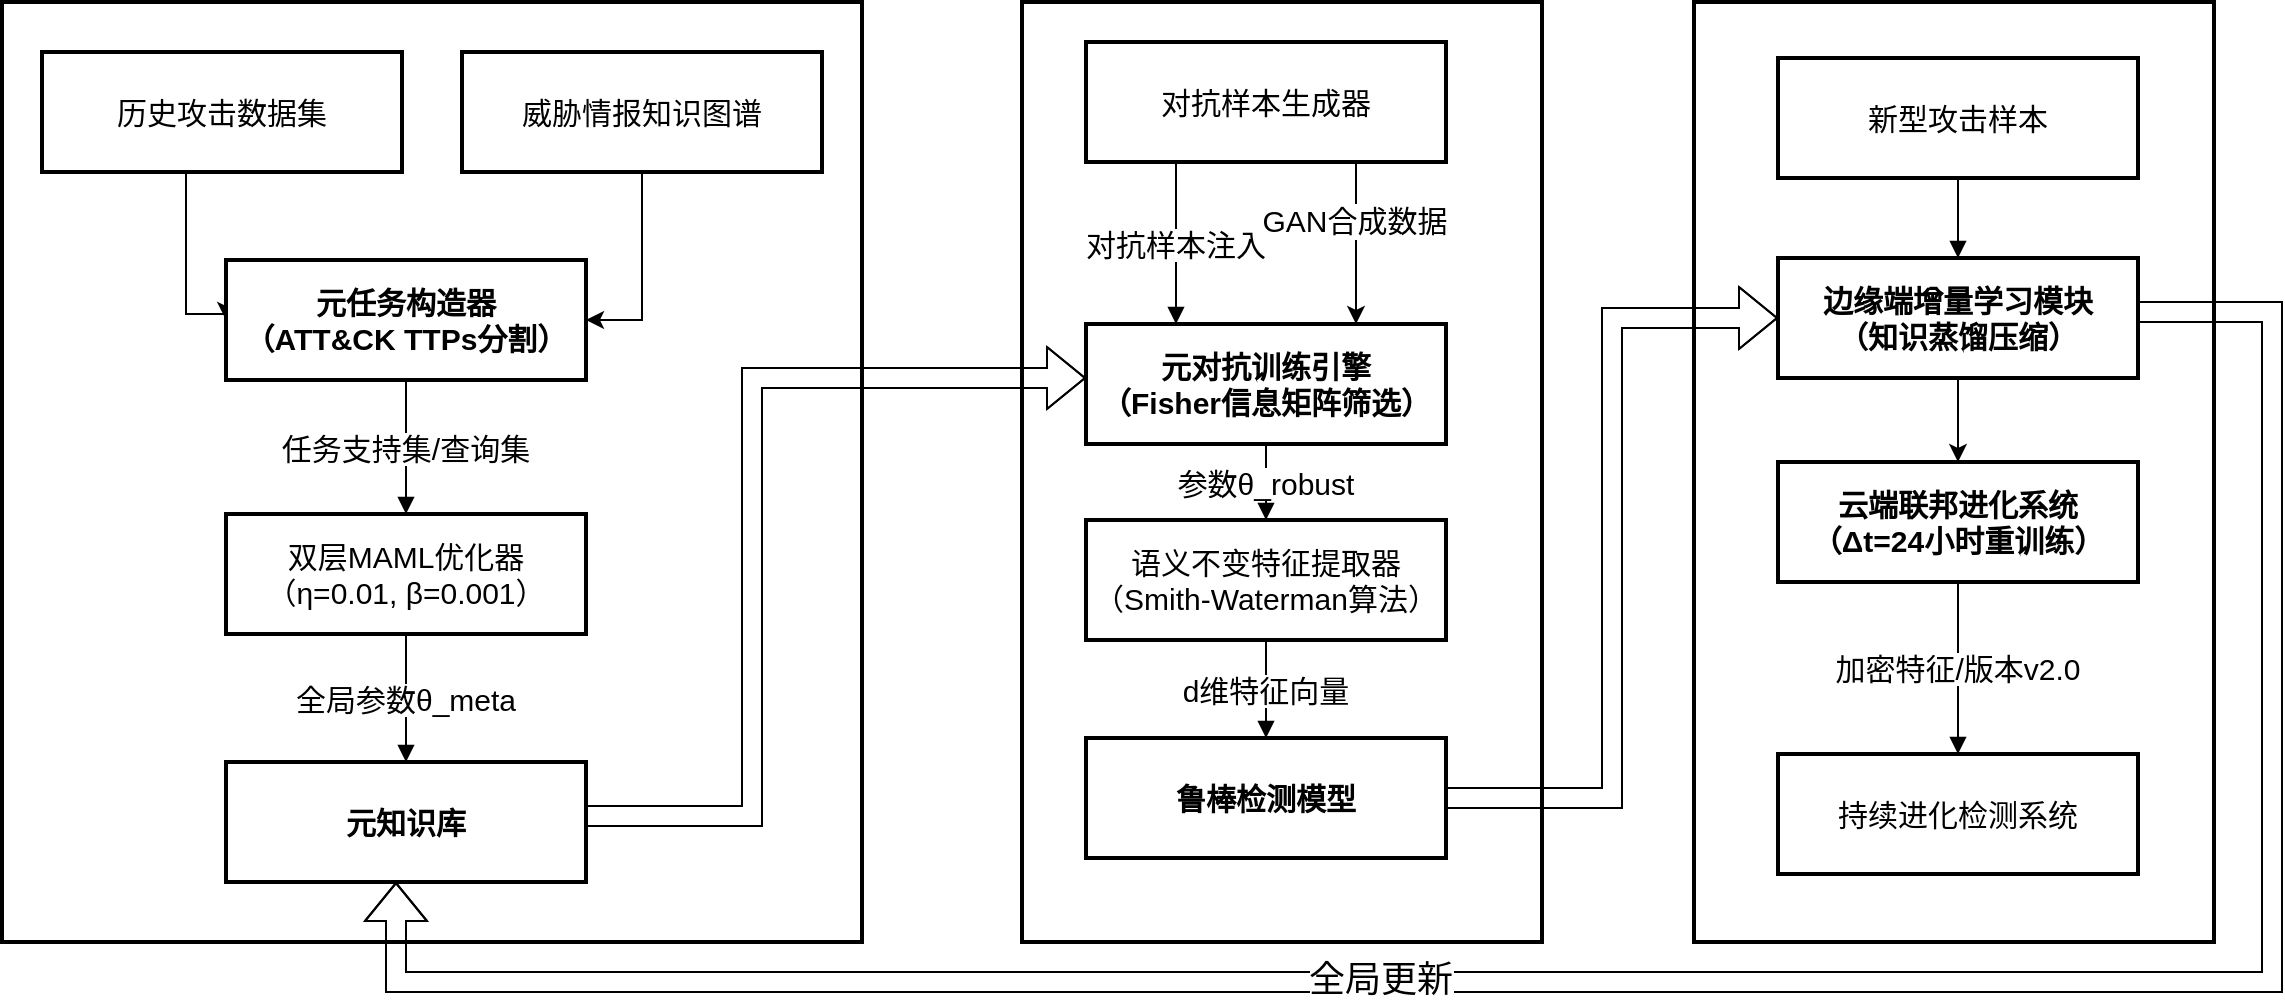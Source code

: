 <mxfile version="26.1.0">
  <diagram name="第 1 页" id="IiBpwiCUb0pAsuBbF-yA">
    <mxGraphModel dx="1263" dy="937" grid="1" gridSize="10" guides="1" tooltips="1" connect="1" arrows="1" fold="1" page="1" pageScale="1" pageWidth="827" pageHeight="1169" math="0" shadow="0">
      <root>
        <mxCell id="0" />
        <mxCell id="1" parent="0" />
        <mxCell id="6nDZSmWIB0FfNVac5v39-1" value="" style="whiteSpace=wrap;strokeWidth=2;fontSize=15;" vertex="1" parent="1">
          <mxGeometry x="1061" y="360" width="260" height="470" as="geometry" />
        </mxCell>
        <mxCell id="6nDZSmWIB0FfNVac5v39-2" value="" style="whiteSpace=wrap;strokeWidth=2;fontSize=15;" vertex="1" parent="1">
          <mxGeometry x="725" y="360" width="260" height="470" as="geometry" />
        </mxCell>
        <mxCell id="6nDZSmWIB0FfNVac5v39-3" value="" style="whiteSpace=wrap;strokeWidth=2;fontSize=15;" vertex="1" parent="1">
          <mxGeometry x="215" y="360" width="430" height="470" as="geometry" />
        </mxCell>
        <mxCell id="6nDZSmWIB0FfNVac5v39-63" style="edgeStyle=orthogonalEdgeStyle;rounded=0;orthogonalLoop=1;jettySize=auto;html=1;entryX=0;entryY=0.5;entryDx=0;entryDy=0;fontSize=15;" edge="1" parent="1" source="6nDZSmWIB0FfNVac5v39-4" target="6nDZSmWIB0FfNVac5v39-5">
          <mxGeometry relative="1" as="geometry">
            <Array as="points">
              <mxPoint x="307" y="516" />
            </Array>
          </mxGeometry>
        </mxCell>
        <mxCell id="6nDZSmWIB0FfNVac5v39-4" value="历史攻击数据集" style="whiteSpace=wrap;strokeWidth=2;fontSize=15;" vertex="1" parent="1">
          <mxGeometry x="235" y="385" width="180" height="60" as="geometry" />
        </mxCell>
        <mxCell id="6nDZSmWIB0FfNVac5v39-5" value="元任务构造器&#xa;（ATT&amp;CK TTPs分割）" style="whiteSpace=wrap;strokeWidth=2;fontSize=15;fontStyle=1" vertex="1" parent="1">
          <mxGeometry x="327" y="489" width="180" height="60" as="geometry" />
        </mxCell>
        <mxCell id="6nDZSmWIB0FfNVac5v39-64" style="edgeStyle=orthogonalEdgeStyle;rounded=0;orthogonalLoop=1;jettySize=auto;html=1;entryX=1;entryY=0.5;entryDx=0;entryDy=0;fontSize=15;" edge="1" parent="1" source="6nDZSmWIB0FfNVac5v39-6" target="6nDZSmWIB0FfNVac5v39-5">
          <mxGeometry relative="1" as="geometry" />
        </mxCell>
        <mxCell id="6nDZSmWIB0FfNVac5v39-6" value="威胁情报知识图谱" style="whiteSpace=wrap;strokeWidth=2;fontSize=15;" vertex="1" parent="1">
          <mxGeometry x="445" y="385" width="180" height="60" as="geometry" />
        </mxCell>
        <mxCell id="6nDZSmWIB0FfNVac5v39-7" value="双层MAML优化器&#xa;（η=0.01, β=0.001）" style="whiteSpace=wrap;strokeWidth=2;fontSize=15;" vertex="1" parent="1">
          <mxGeometry x="327" y="616" width="180" height="60" as="geometry" />
        </mxCell>
        <mxCell id="6nDZSmWIB0FfNVac5v39-70" style="edgeStyle=orthogonalEdgeStyle;rounded=0;orthogonalLoop=1;jettySize=auto;html=1;shape=flexArrow;fontSize=15;" edge="1" parent="1" source="6nDZSmWIB0FfNVac5v39-8" target="6nDZSmWIB0FfNVac5v39-9">
          <mxGeometry relative="1" as="geometry">
            <Array as="points">
              <mxPoint x="590" y="767" />
              <mxPoint x="590" y="548" />
            </Array>
          </mxGeometry>
        </mxCell>
        <mxCell id="6nDZSmWIB0FfNVac5v39-8" value="元知识库" style="whiteSpace=wrap;strokeWidth=2;fontSize=15;fontStyle=1" vertex="1" parent="1">
          <mxGeometry x="327" y="740" width="180" height="60" as="geometry" />
        </mxCell>
        <mxCell id="6nDZSmWIB0FfNVac5v39-9" value="元对抗训练引擎&#xa;（Fisher信息矩阵筛选）" style="whiteSpace=wrap;strokeWidth=2;fontSize=15;fontStyle=1" vertex="1" parent="1">
          <mxGeometry x="757" y="521" width="180" height="60" as="geometry" />
        </mxCell>
        <mxCell id="6nDZSmWIB0FfNVac5v39-65" style="edgeStyle=orthogonalEdgeStyle;rounded=0;orthogonalLoop=1;jettySize=auto;html=1;entryX=0.75;entryY=0;entryDx=0;entryDy=0;exitX=0.75;exitY=1;exitDx=0;exitDy=0;fontSize=15;" edge="1" parent="1" source="6nDZSmWIB0FfNVac5v39-10" target="6nDZSmWIB0FfNVac5v39-9">
          <mxGeometry relative="1" as="geometry" />
        </mxCell>
        <mxCell id="6nDZSmWIB0FfNVac5v39-66" value="GAN合成数据" style="edgeLabel;html=1;align=center;verticalAlign=middle;resizable=0;points=[];fontSize=15;" vertex="1" connectable="0" parent="6nDZSmWIB0FfNVac5v39-65">
          <mxGeometry x="-0.28" y="-1" relative="1" as="geometry">
            <mxPoint as="offset" />
          </mxGeometry>
        </mxCell>
        <mxCell id="6nDZSmWIB0FfNVac5v39-10" value="对抗样本生成器" style="whiteSpace=wrap;strokeWidth=2;fontSize=15;" vertex="1" parent="1">
          <mxGeometry x="757" y="380" width="180" height="60" as="geometry" />
        </mxCell>
        <mxCell id="6nDZSmWIB0FfNVac5v39-11" value="语义不变特征提取器&#xa;（Smith-Waterman算法）" style="whiteSpace=wrap;strokeWidth=2;fontSize=15;" vertex="1" parent="1">
          <mxGeometry x="757" y="619" width="180" height="60" as="geometry" />
        </mxCell>
        <mxCell id="6nDZSmWIB0FfNVac5v39-71" style="edgeStyle=orthogonalEdgeStyle;rounded=0;orthogonalLoop=1;jettySize=auto;html=1;entryX=0;entryY=0.5;entryDx=0;entryDy=0;shape=flexArrow;fontSize=15;" edge="1" parent="1" source="6nDZSmWIB0FfNVac5v39-12" target="6nDZSmWIB0FfNVac5v39-14">
          <mxGeometry relative="1" as="geometry" />
        </mxCell>
        <mxCell id="6nDZSmWIB0FfNVac5v39-12" value="鲁棒检测模型" style="whiteSpace=wrap;strokeWidth=2;fontSize=15;fontStyle=1" vertex="1" parent="1">
          <mxGeometry x="757" y="728" width="180" height="60" as="geometry" />
        </mxCell>
        <mxCell id="6nDZSmWIB0FfNVac5v39-13" value="新型攻击样本" style="whiteSpace=wrap;strokeWidth=2;fontSize=15;" vertex="1" parent="1">
          <mxGeometry x="1103" y="388" width="180" height="60" as="geometry" />
        </mxCell>
        <mxCell id="6nDZSmWIB0FfNVac5v39-69" style="edgeStyle=orthogonalEdgeStyle;rounded=0;orthogonalLoop=1;jettySize=auto;html=1;entryX=0.5;entryY=0;entryDx=0;entryDy=0;fontSize=15;" edge="1" parent="1" source="6nDZSmWIB0FfNVac5v39-14" target="6nDZSmWIB0FfNVac5v39-15">
          <mxGeometry relative="1" as="geometry" />
        </mxCell>
        <mxCell id="6nDZSmWIB0FfNVac5v39-74" style="edgeStyle=orthogonalEdgeStyle;rounded=0;orthogonalLoop=1;jettySize=auto;html=1;shape=flexArrow;fontSize=15;" edge="1" parent="1" source="6nDZSmWIB0FfNVac5v39-14" target="6nDZSmWIB0FfNVac5v39-8">
          <mxGeometry relative="1" as="geometry">
            <Array as="points">
              <mxPoint x="1350" y="515" />
              <mxPoint x="1350" y="850" />
              <mxPoint x="412" y="850" />
            </Array>
          </mxGeometry>
        </mxCell>
        <mxCell id="6nDZSmWIB0FfNVac5v39-75" value="全局更新" style="edgeLabel;html=1;align=center;verticalAlign=middle;resizable=0;points=[];fontSize=18;" vertex="1" connectable="0" parent="6nDZSmWIB0FfNVac5v39-74">
          <mxGeometry x="0.22" y="-1" relative="1" as="geometry">
            <mxPoint as="offset" />
          </mxGeometry>
        </mxCell>
        <mxCell id="6nDZSmWIB0FfNVac5v39-14" value="边缘端增量学习模块&#xa;（知识蒸馏压缩）" style="whiteSpace=wrap;strokeWidth=2;fontSize=15;fontStyle=1" vertex="1" parent="1">
          <mxGeometry x="1103" y="488" width="180" height="60" as="geometry" />
        </mxCell>
        <mxCell id="6nDZSmWIB0FfNVac5v39-15" value="云端联邦进化系统&#xa;（Δt=24小时重训练）" style="whiteSpace=wrap;strokeWidth=2;fontSize=15;fontStyle=1" vertex="1" parent="1">
          <mxGeometry x="1103" y="590" width="180" height="60" as="geometry" />
        </mxCell>
        <mxCell id="6nDZSmWIB0FfNVac5v39-16" value="持续进化检测系统" style="whiteSpace=wrap;strokeWidth=2;fontSize=15;" vertex="1" parent="1">
          <mxGeometry x="1103" y="736" width="180" height="60" as="geometry" />
        </mxCell>
        <mxCell id="6nDZSmWIB0FfNVac5v39-17" value="" style="whiteSpace=wrap;strokeWidth=2;fontSize=15;" vertex="1" parent="1">
          <mxGeometry x="278" y="643" as="geometry" />
        </mxCell>
        <mxCell id="6nDZSmWIB0FfNVac5v39-18" value="" style="whiteSpace=wrap;strokeWidth=2;fontSize=15;" vertex="1" parent="1">
          <mxGeometry x="226" y="794" as="geometry" />
        </mxCell>
        <mxCell id="6nDZSmWIB0FfNVac5v39-19" value="" style="whiteSpace=wrap;strokeWidth=2;fontSize=15;" vertex="1" parent="1">
          <mxGeometry x="462" y="794" as="geometry" />
        </mxCell>
        <mxCell id="6nDZSmWIB0FfNVac5v39-21" value="" style="whiteSpace=wrap;strokeWidth=2;fontSize=15;" vertex="1" parent="1">
          <mxGeometry x="716" y="673" as="geometry" />
        </mxCell>
        <mxCell id="6nDZSmWIB0FfNVac5v39-23" value="" style="whiteSpace=wrap;strokeWidth=2;fontSize=15;" vertex="1" parent="1">
          <mxGeometry x="905" y="824" as="geometry" />
        </mxCell>
        <mxCell id="6nDZSmWIB0FfNVac5v39-25" value="" style="whiteSpace=wrap;strokeWidth=2;fontSize=15;" vertex="1" parent="1">
          <mxGeometry x="1052" y="691" as="geometry" />
        </mxCell>
        <mxCell id="6nDZSmWIB0FfNVac5v39-26" value="" style="whiteSpace=wrap;strokeWidth=2;fontSize=15;" vertex="1" parent="1">
          <mxGeometry x="1040" y="817" as="geometry" />
        </mxCell>
        <mxCell id="6nDZSmWIB0FfNVac5v39-27" value="" style="whiteSpace=wrap;strokeWidth=2;fontSize=15;" vertex="1" parent="1">
          <mxGeometry x="1205" y="817" as="geometry" />
        </mxCell>
        <mxCell id="6nDZSmWIB0FfNVac5v39-31" value="任务支持集/查询集" style="startArrow=none;endArrow=block;exitX=0.5;exitY=1;entryX=0.5;entryY=-0.01;rounded=0;exitDx=0;exitDy=0;fontSize=15;" edge="1" parent="1" source="6nDZSmWIB0FfNVac5v39-5" target="6nDZSmWIB0FfNVac5v39-7">
          <mxGeometry relative="1" as="geometry" />
        </mxCell>
        <mxCell id="6nDZSmWIB0FfNVac5v39-32" value="全局参数θ_meta" style="startArrow=none;endArrow=block;exitX=0.5;exitY=1;entryX=0.5;entryY=0.01;rounded=0;exitDx=0;exitDy=0;fontSize=15;" edge="1" parent="1" source="6nDZSmWIB0FfNVac5v39-7" target="6nDZSmWIB0FfNVac5v39-8">
          <mxGeometry relative="1" as="geometry" />
        </mxCell>
        <mxCell id="6nDZSmWIB0FfNVac5v39-41" value="参数θ_robust" style="startArrow=none;endArrow=block;exitX=0.5;exitY=1;entryX=0.5;entryY=-0.01;rounded=0;exitDx=0;exitDy=0;fontSize=15;" edge="1" parent="1" source="6nDZSmWIB0FfNVac5v39-9" target="6nDZSmWIB0FfNVac5v39-11">
          <mxGeometry relative="1" as="geometry" />
        </mxCell>
        <mxCell id="6nDZSmWIB0FfNVac5v39-42" value="d维特征向量" style="startArrow=none;endArrow=block;exitX=0.5;exitY=1;entryX=0.5;entryY=0.01;rounded=0;exitDx=0;exitDy=0;fontSize=15;" edge="1" parent="1" source="6nDZSmWIB0FfNVac5v39-11" target="6nDZSmWIB0FfNVac5v39-12">
          <mxGeometry relative="1" as="geometry" />
        </mxCell>
        <mxCell id="6nDZSmWIB0FfNVac5v39-49" value="" style="curved=1;startArrow=none;endArrow=block;exitX=0.5;exitY=1.01;entryX=0.5;entryY=0;rounded=0;fontSize=15;" edge="1" parent="1" source="6nDZSmWIB0FfNVac5v39-13" target="6nDZSmWIB0FfNVac5v39-14">
          <mxGeometry relative="1" as="geometry">
            <Array as="points" />
          </mxGeometry>
        </mxCell>
        <mxCell id="6nDZSmWIB0FfNVac5v39-52" value="加密特征/版本v2.0" style="startArrow=none;endArrow=block;entryX=0.5;entryY=0.01;rounded=0;fontSize=15;" edge="1" parent="1" target="6nDZSmWIB0FfNVac5v39-16">
          <mxGeometry relative="1" as="geometry">
            <mxPoint x="1193" y="649" as="sourcePoint" />
          </mxGeometry>
        </mxCell>
        <mxCell id="6nDZSmWIB0FfNVac5v39-60" value="对抗样本注入" style="startArrow=none;endArrow=block;exitX=0.25;exitY=1;entryX=0.25;entryY=0;rounded=0;exitDx=0;exitDy=0;entryDx=0;entryDy=0;fontSize=15;" edge="1" parent="1" source="6nDZSmWIB0FfNVac5v39-10" target="6nDZSmWIB0FfNVac5v39-9">
          <mxGeometry relative="1" as="geometry" />
        </mxCell>
      </root>
    </mxGraphModel>
  </diagram>
</mxfile>
